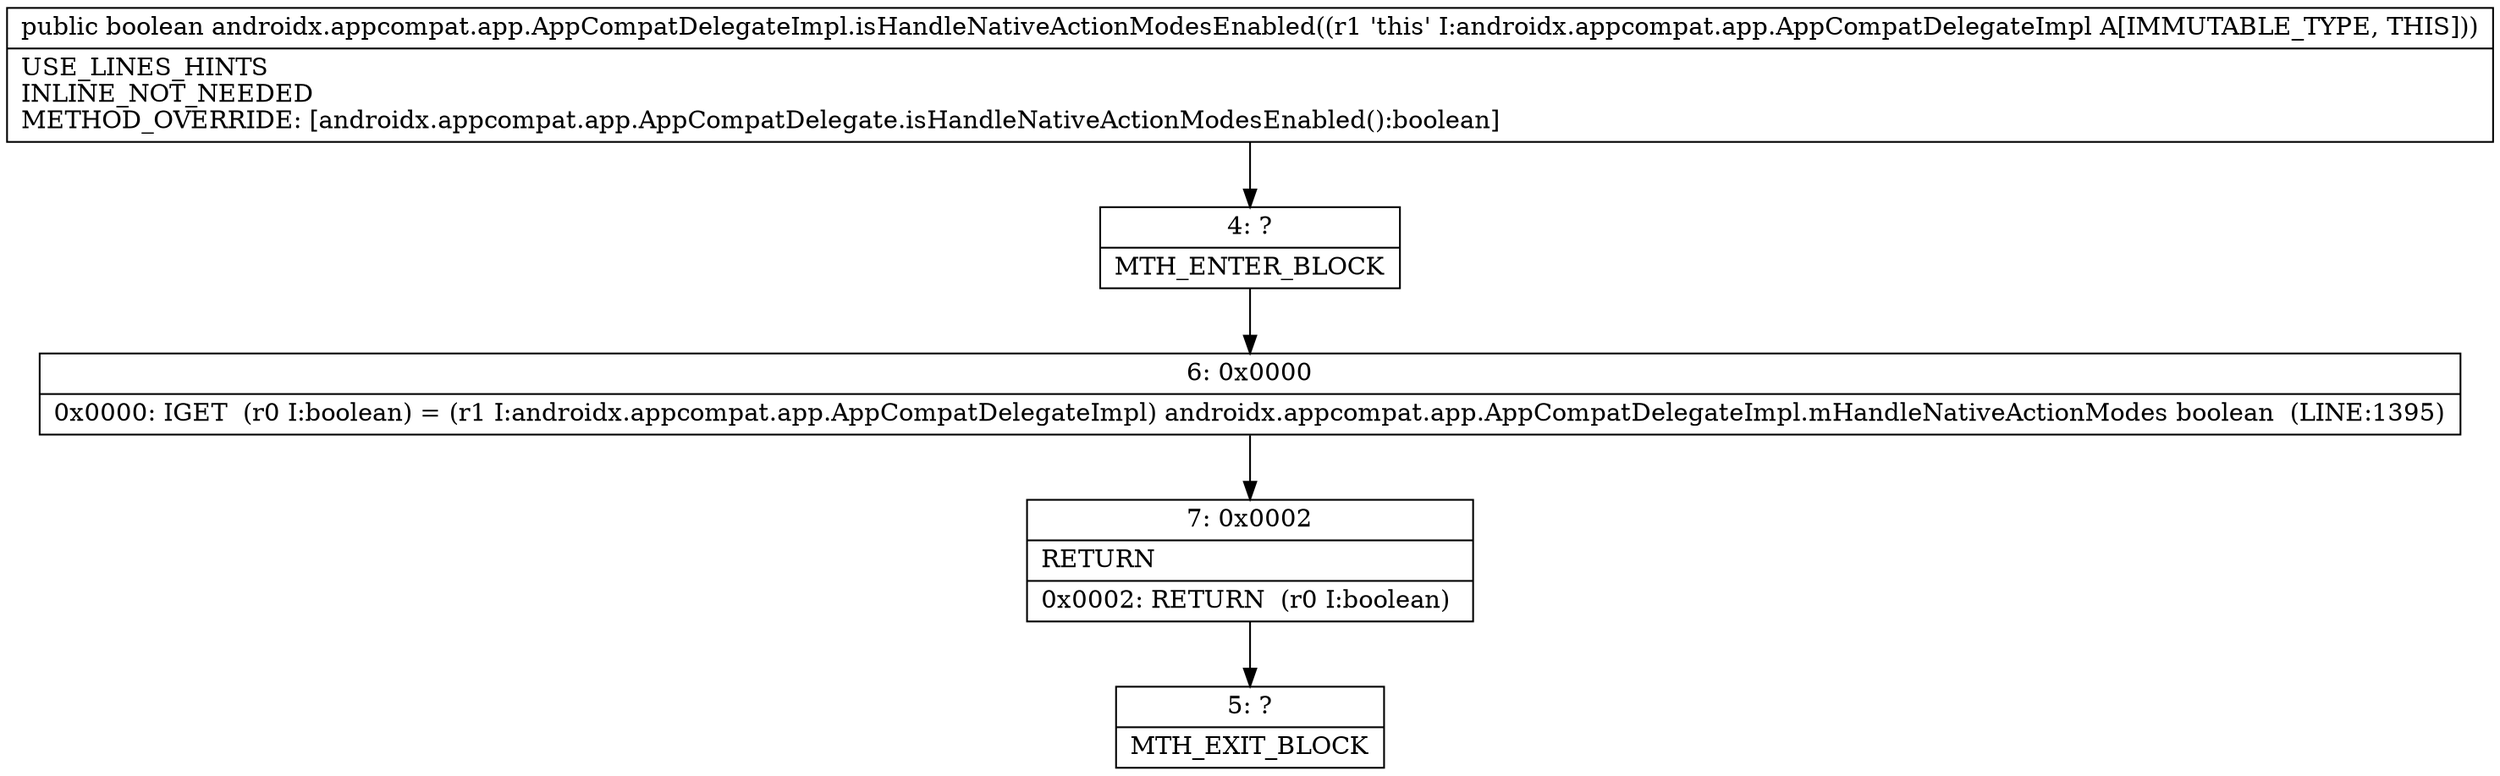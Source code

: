 digraph "CFG forandroidx.appcompat.app.AppCompatDelegateImpl.isHandleNativeActionModesEnabled()Z" {
Node_4 [shape=record,label="{4\:\ ?|MTH_ENTER_BLOCK\l}"];
Node_6 [shape=record,label="{6\:\ 0x0000|0x0000: IGET  (r0 I:boolean) = (r1 I:androidx.appcompat.app.AppCompatDelegateImpl) androidx.appcompat.app.AppCompatDelegateImpl.mHandleNativeActionModes boolean  (LINE:1395)\l}"];
Node_7 [shape=record,label="{7\:\ 0x0002|RETURN\l|0x0002: RETURN  (r0 I:boolean) \l}"];
Node_5 [shape=record,label="{5\:\ ?|MTH_EXIT_BLOCK\l}"];
MethodNode[shape=record,label="{public boolean androidx.appcompat.app.AppCompatDelegateImpl.isHandleNativeActionModesEnabled((r1 'this' I:androidx.appcompat.app.AppCompatDelegateImpl A[IMMUTABLE_TYPE, THIS]))  | USE_LINES_HINTS\lINLINE_NOT_NEEDED\lMETHOD_OVERRIDE: [androidx.appcompat.app.AppCompatDelegate.isHandleNativeActionModesEnabled():boolean]\l}"];
MethodNode -> Node_4;Node_4 -> Node_6;
Node_6 -> Node_7;
Node_7 -> Node_5;
}

